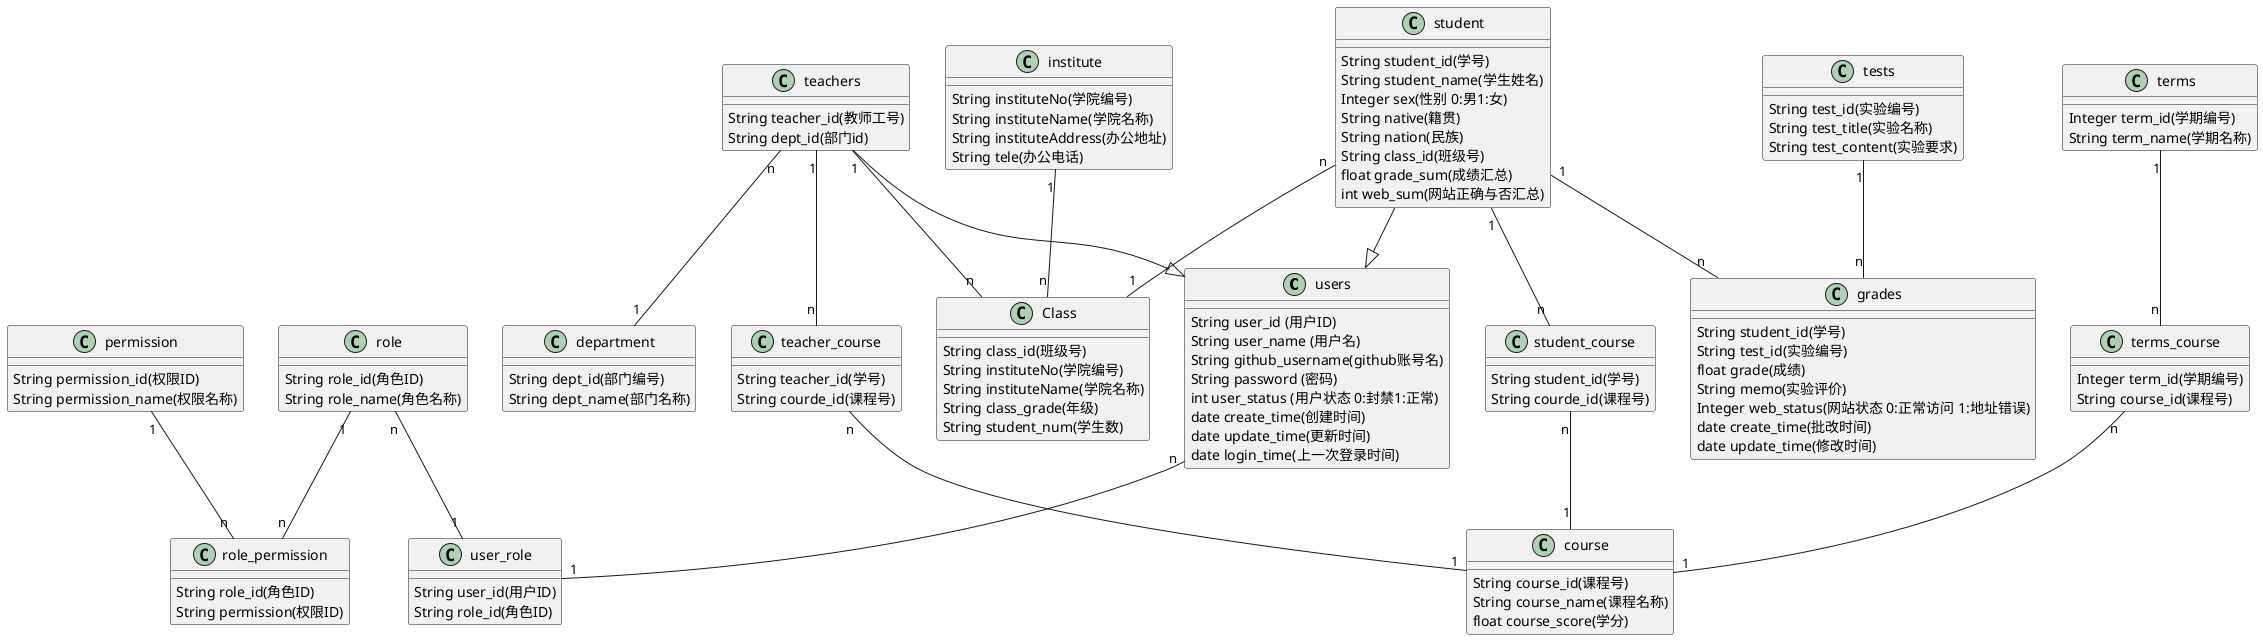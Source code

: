 @startuml
class users{
  String user_id (用户ID)
  String user_name (用户名)
  String github_username(github账号名)
  String password (密码)
  int user_status (用户状态 0:封禁1:正常)
  date create_time(创建时间)
  date update_time(更新时间)
  date login_time(上一次登录时间)
}

class student{
  String student_id(学号)
  String student_name(学生姓名)
  Integer sex(性别 0:男1:女)
  String native(籍贯)
  String nation(民族)
  String class_id(班级号)
  float grade_sum(成绩汇总)
  int web_sum(网站正确与否汇总)
}

class teachers{
  String teacher_id(教师工号)
  String dept_id(部门id)
}

class department{
  String dept_id(部门编号)
  String dept_name(部门名称)
}
class teacher_course{
  String teacher_id(学号)
  String courde_id(课程号)
}

class course{
  String course_id(课程号)
  String course_name(课程名称)
  float course_score(学分)
}

class student_course{
  String student_id(学号)
  String courde_id(课程号)
}

class Class{
  String class_id(班级号)
  String instituteNo(学院编号)
  String instituteName(学院名称)
  String class_grade(年级)
  String student_num(学生数)
}

class tests{
  String test_id(实验编号)
  String test_title(实验名称)
  String test_content(实验要求)
}

class role{
  String role_id(角色ID)
  String role_name(角色名称)
}

class grades{
  String student_id(学号)
  String test_id(实验编号)
  float grade(成绩)
  String memo(实验评价)
  Integer web_status(网站状态 0:正常访问 1:地址错误)
  date create_time(批改时间)
  date update_time(修改时间)
}
class user_role{
  String user_id(用户ID)
  String role_id(角色ID)
}

class institute{
  String instituteNo(学院编号)
  String instituteName(学院名称)
  String instituteAddress(办公地址)
  String tele(办公电话)
}

class terms{
  Integer term_id(学期编号)
  String term_name(学期名称)
}

class terms_course{
  Integer term_id(学期编号)
  String course_id(课程号)
}

class permission{
  String permission_id(权限ID)
  String permission_name(权限名称)
}

class role_permission{
  String role_id(角色ID)
  String permission(权限ID)
}

student --|> users
teachers --|> users
role "n" -- "1" user_role
users "n" -- "1" user_role

teachers "1" -- "n" teacher_course
teacher_course "n" -- "1" course
student "1" -- "n" student_course
student_course "n" -- "1" course
student "n" -- "1" Class
teachers "1" -- "n" Class
student "1"--"n" grades
tests "1"--"n" grades
teachers "n" -- "1" department
institute "1"--"n" Class
terms "1"--"n"terms_course
terms_course "n"--"1" course
role "1"--"n" role_permission
permission "1"--"n" role_permission
@enduml
